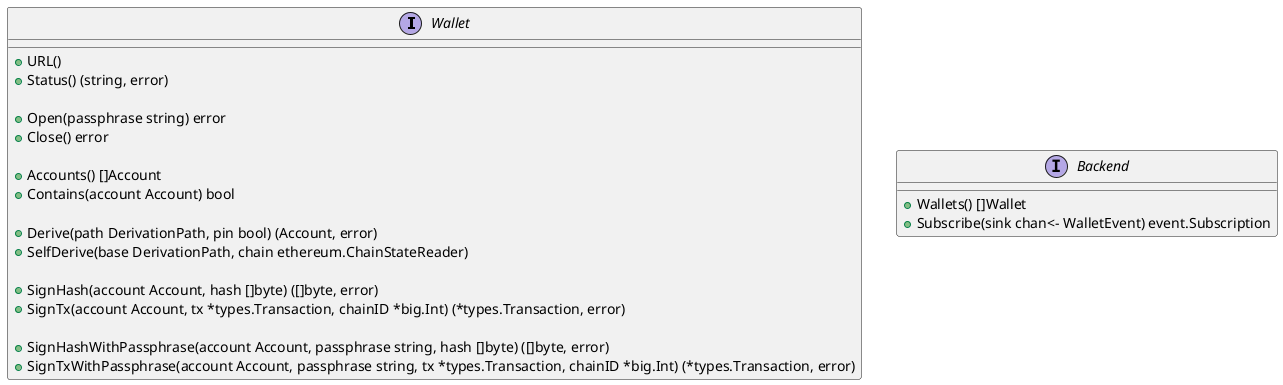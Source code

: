 @startuml

interface Wallet { 
+URL()
+Status() (string, error)

+Open(passphrase string) error
+Close() error

+Accounts() []Account
+Contains(account Account) bool

+Derive(path DerivationPath, pin bool) (Account, error)
+SelfDerive(base DerivationPath, chain ethereum.ChainStateReader)

+SignHash(account Account, hash []byte) ([]byte, error)
+SignTx(account Account, tx *types.Transaction, chainID *big.Int) (*types.Transaction, error)

+SignHashWithPassphrase(account Account, passphrase string, hash []byte) ([]byte, error)
+SignTxWithPassphrase(account Account, passphrase string, tx *types.Transaction, chainID *big.Int) (*types.Transaction, error)
}

interface Backend {
+Wallets() []Wallet
+Subscribe(sink chan<- WalletEvent) event.Subscription
}

@enduml